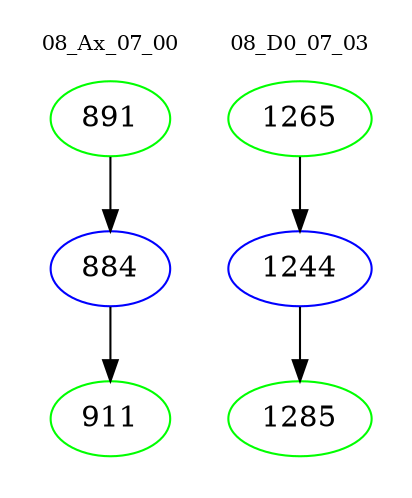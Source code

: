 digraph{
subgraph cluster_0 {
color = white
label = "08_Ax_07_00";
fontsize=10;
T0_891 [label="891", color="green"]
T0_891 -> T0_884 [color="black"]
T0_884 [label="884", color="blue"]
T0_884 -> T0_911 [color="black"]
T0_911 [label="911", color="green"]
}
subgraph cluster_1 {
color = white
label = "08_D0_07_03";
fontsize=10;
T1_1265 [label="1265", color="green"]
T1_1265 -> T1_1244 [color="black"]
T1_1244 [label="1244", color="blue"]
T1_1244 -> T1_1285 [color="black"]
T1_1285 [label="1285", color="green"]
}
}
